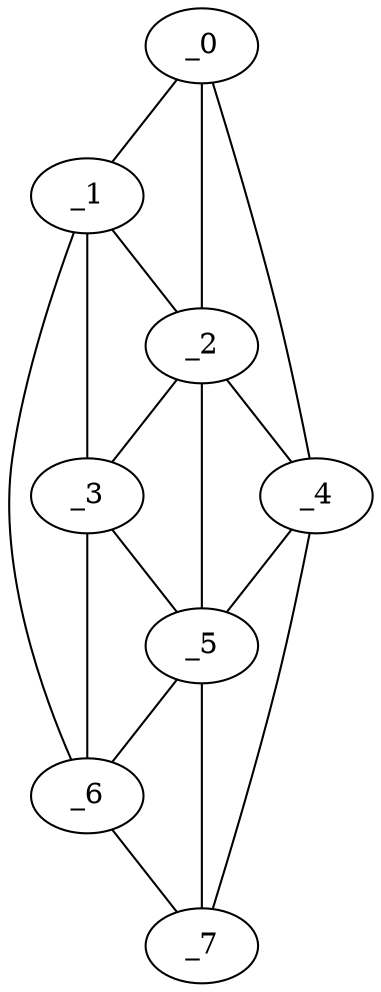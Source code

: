 graph "obj75__340.gxl" {
	_0	 [x=57,
		y=24];
	_1	 [x=71,
		y=17];
	_0 -- _1	 [valence=1];
	_2	 [x=86,
		y=42];
	_0 -- _2	 [valence=2];
	_4	 [x=92,
		y=55];
	_0 -- _4	 [valence=1];
	_1 -- _2	 [valence=2];
	_3	 [x=91,
		y=34];
	_1 -- _3	 [valence=2];
	_6	 [x=112,
		y=43];
	_1 -- _6	 [valence=1];
	_2 -- _3	 [valence=2];
	_2 -- _4	 [valence=2];
	_5	 [x=103,
		y=44];
	_2 -- _5	 [valence=1];
	_3 -- _5	 [valence=2];
	_3 -- _6	 [valence=2];
	_4 -- _5	 [valence=1];
	_7	 [x=119,
		y=61];
	_4 -- _7	 [valence=1];
	_5 -- _6	 [valence=1];
	_5 -- _7	 [valence=2];
	_6 -- _7	 [valence=1];
}
